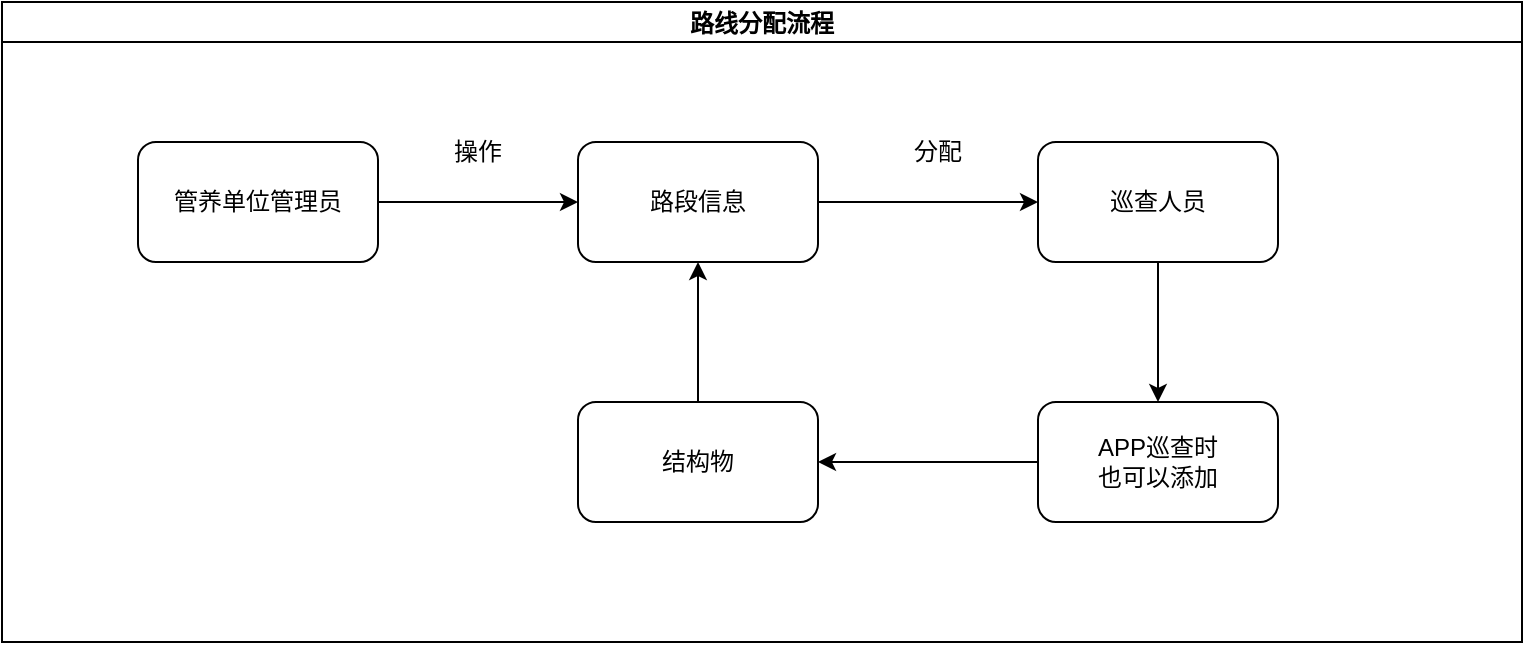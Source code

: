 <mxfile version="20.7.4" type="github">
  <diagram id="tNEIv_4zjgN_p1-3S2Gl" name="第 1 页">
    <mxGraphModel dx="2016" dy="1911" grid="1" gridSize="10" guides="1" tooltips="1" connect="1" arrows="1" fold="1" page="1" pageScale="1" pageWidth="827" pageHeight="1169" math="0" shadow="0">
      <root>
        <mxCell id="0" />
        <mxCell id="1" parent="0" />
        <mxCell id="n3LdWqnE_Uwc-1f-1GCr-2" value="路线分配流程" style="swimlane;startSize=20;horizontal=1;containerType=tree;" vertex="1" parent="1">
          <mxGeometry x="-800" y="-1160" width="760" height="320" as="geometry" />
        </mxCell>
        <mxCell id="n3LdWqnE_Uwc-1f-1GCr-19" style="edgeStyle=orthogonalEdgeStyle;rounded=0;orthogonalLoop=1;jettySize=auto;html=1;entryX=0;entryY=0.5;entryDx=0;entryDy=0;" edge="1" parent="n3LdWqnE_Uwc-1f-1GCr-2" source="n3LdWqnE_Uwc-1f-1GCr-17" target="n3LdWqnE_Uwc-1f-1GCr-18">
          <mxGeometry relative="1" as="geometry" />
        </mxCell>
        <mxCell id="n3LdWqnE_Uwc-1f-1GCr-17" value="管养单位管理员" style="rounded=1;whiteSpace=wrap;html=1;" vertex="1" parent="n3LdWqnE_Uwc-1f-1GCr-2">
          <mxGeometry x="68" y="70" width="120" height="60" as="geometry" />
        </mxCell>
        <mxCell id="n3LdWqnE_Uwc-1f-1GCr-22" style="edgeStyle=orthogonalEdgeStyle;rounded=0;orthogonalLoop=1;jettySize=auto;html=1;entryX=0;entryY=0.5;entryDx=0;entryDy=0;" edge="1" parent="n3LdWqnE_Uwc-1f-1GCr-2" source="n3LdWqnE_Uwc-1f-1GCr-18" target="n3LdWqnE_Uwc-1f-1GCr-21">
          <mxGeometry relative="1" as="geometry" />
        </mxCell>
        <mxCell id="n3LdWqnE_Uwc-1f-1GCr-18" value="路段信息" style="rounded=1;whiteSpace=wrap;html=1;" vertex="1" parent="n3LdWqnE_Uwc-1f-1GCr-2">
          <mxGeometry x="288" y="70" width="120" height="60" as="geometry" />
        </mxCell>
        <mxCell id="n3LdWqnE_Uwc-1f-1GCr-20" value="操作" style="text;strokeColor=none;align=center;fillColor=none;html=1;verticalAlign=middle;whiteSpace=wrap;rounded=0;" vertex="1" parent="n3LdWqnE_Uwc-1f-1GCr-2">
          <mxGeometry x="208" y="60" width="60" height="30" as="geometry" />
        </mxCell>
        <mxCell id="n3LdWqnE_Uwc-1f-1GCr-28" style="edgeStyle=orthogonalEdgeStyle;rounded=0;orthogonalLoop=1;jettySize=auto;html=1;entryX=0.5;entryY=0;entryDx=0;entryDy=0;" edge="1" parent="n3LdWqnE_Uwc-1f-1GCr-2" source="n3LdWqnE_Uwc-1f-1GCr-21" target="n3LdWqnE_Uwc-1f-1GCr-27">
          <mxGeometry relative="1" as="geometry" />
        </mxCell>
        <mxCell id="n3LdWqnE_Uwc-1f-1GCr-21" value="巡查人员" style="rounded=1;whiteSpace=wrap;html=1;" vertex="1" parent="n3LdWqnE_Uwc-1f-1GCr-2">
          <mxGeometry x="518" y="70" width="120" height="60" as="geometry" />
        </mxCell>
        <mxCell id="n3LdWqnE_Uwc-1f-1GCr-23" value="分配" style="text;strokeColor=none;align=center;fillColor=none;html=1;verticalAlign=middle;whiteSpace=wrap;rounded=0;" vertex="1" parent="n3LdWqnE_Uwc-1f-1GCr-2">
          <mxGeometry x="438" y="60" width="60" height="30" as="geometry" />
        </mxCell>
        <mxCell id="n3LdWqnE_Uwc-1f-1GCr-25" style="edgeStyle=orthogonalEdgeStyle;rounded=0;orthogonalLoop=1;jettySize=auto;html=1;entryX=0.5;entryY=1;entryDx=0;entryDy=0;" edge="1" parent="n3LdWqnE_Uwc-1f-1GCr-2" source="n3LdWqnE_Uwc-1f-1GCr-24" target="n3LdWqnE_Uwc-1f-1GCr-18">
          <mxGeometry relative="1" as="geometry" />
        </mxCell>
        <mxCell id="n3LdWqnE_Uwc-1f-1GCr-24" value="结构物" style="rounded=1;whiteSpace=wrap;html=1;" vertex="1" parent="n3LdWqnE_Uwc-1f-1GCr-2">
          <mxGeometry x="288" y="200" width="120" height="60" as="geometry" />
        </mxCell>
        <mxCell id="n3LdWqnE_Uwc-1f-1GCr-29" style="edgeStyle=orthogonalEdgeStyle;rounded=0;orthogonalLoop=1;jettySize=auto;html=1;entryX=1;entryY=0.5;entryDx=0;entryDy=0;" edge="1" parent="n3LdWqnE_Uwc-1f-1GCr-2" source="n3LdWqnE_Uwc-1f-1GCr-27" target="n3LdWqnE_Uwc-1f-1GCr-24">
          <mxGeometry relative="1" as="geometry" />
        </mxCell>
        <mxCell id="n3LdWqnE_Uwc-1f-1GCr-27" value="APP巡查时&lt;br&gt;也可以添加" style="rounded=1;whiteSpace=wrap;html=1;" vertex="1" parent="n3LdWqnE_Uwc-1f-1GCr-2">
          <mxGeometry x="518" y="200" width="120" height="60" as="geometry" />
        </mxCell>
      </root>
    </mxGraphModel>
  </diagram>
</mxfile>
